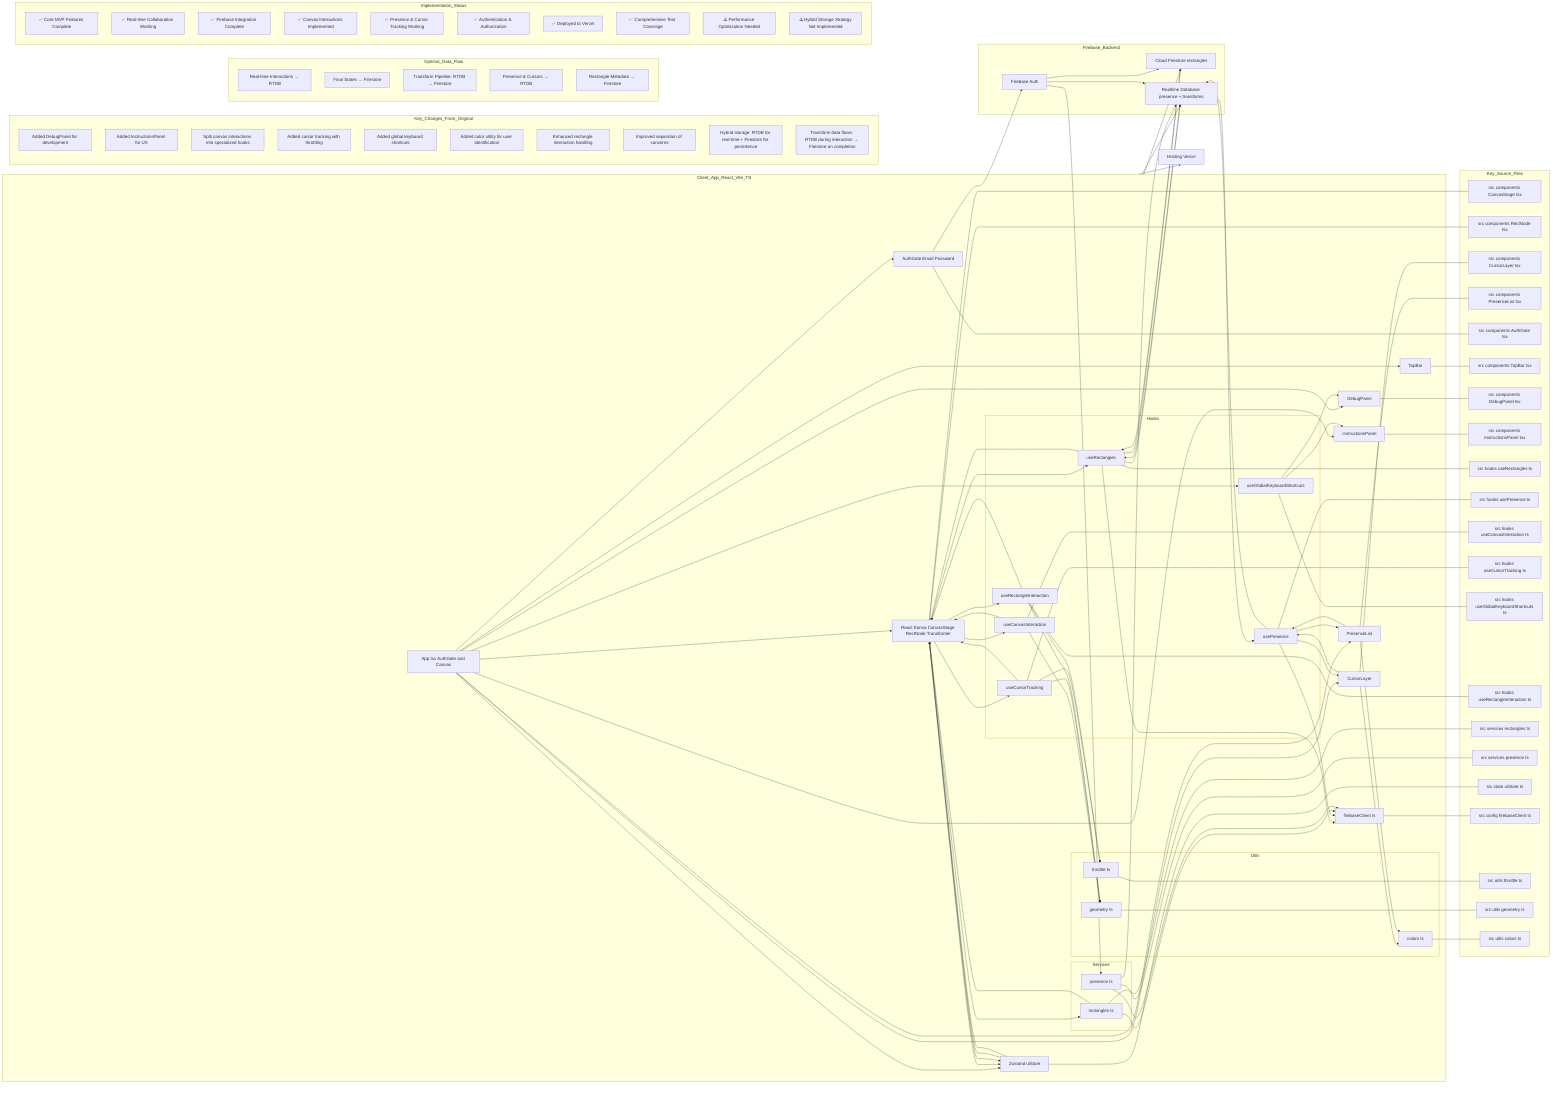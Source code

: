 graph LR

%% ================= FRONTEND APP =================
subgraph Client_App_React_Vite_TS
  direction LR

  A[App tsx AuthGate and Canvas]
  ZS[Zustand uiStore]
  K[React Konva CanvasStage RectNode Transformer]
  CU[CursorLayer]
  PL[PresenceList]
  TB[TopBar]
  DP[DebugPanel]
  IP[InstructionsPanel]

  subgraph Hooks
    direction TB
    HR[useRectangles]
    HP[usePresence]
    HCI[useCanvasInteraction]
    HCT[useCursorTracking]
    HGKS[useGlobalKeyboardShortcuts]
    HRI[useRectangleInteraction]
  end

  subgraph Services
    direction TB
    SR[rectangles ts]
    SP[presence ts]
  end

  subgraph Utils
    direction TB
    UTH[throttle ts]
    UGE[geometry ts]
    UCO[colors ts]
  end

  CF[firebaseClient ts]

  A --> K
  A --> TB
  A --> PL
  A --> CU
  A --> AG
  A --> ZS
  A --> DP
  A --> IP

  AG[AuthGate Email Password]

  K --> ZS
  ZS --> K
  K --> HR
  HR --> K
  K --> SR
  SR --> K
  K --> HCI
  HCI --> K
  K --> HCT
  HCT --> K
  K --> HRI
  HRI --> K
  
  CU --> HP
  HP --> CU
  PL --> HP
  HP --> PL
  
  A --> HGKS
  HGKS --> DP
  HGKS --> IP

  HR --> CF
  HP --> CF
  SR --> CF
  SP --> CF
  
  HCI --> UGE
  HCT --> UGE
  HCT --> UTH
  HRI --> UGE
  HRI --> UTH
  CU --> UCO
  PL --> UCO
end

%% ================= BACKEND FIREBASE =================
subgraph Firebase_Backend
  direction TB
  FA[Firebase Auth]
  FS[Cloud Firestore rectangles]
  RT[Realtime Database presence + transforms]
end

%% ================= HOSTING DEPLOY =================
H[Hosting Vercel]

%% ================= DATA AND AUTH FLOWS =================
AG --> FA
FA --> SP
FA --> FS
FA --> RT

SP --> RT
HP --> RT
RT --> HP

HR --> FS
FS --> HR
HR --> RT
RT --> HR

K --> ZS
ZS --> K

Client_App_React_Vite_TS --> FS
Client_App_React_Vite_TS --> RT

Client_App_React_Vite_TS --> H

%% ================= FILE STRUCTURE KEY PIECES =================
subgraph Key_Source_Files
  direction TB
  F1[src components CanvasStage tsx]
  F2[src components RectNode tsx]
  F3[src components CursorLayer tsx]
  F4[src components PresenceList tsx]
  F5[src components AuthGate tsx]
  F6[src components TopBar tsx]
  F7[src components DebugPanel tsx]
  F8[src components InstructionsPanel tsx]
  F9[src hooks useRectangles ts]
  F10[src hooks usePresence ts]
  F11[src hooks useCanvasInteraction ts]
  F12[src hooks useCursorTracking ts]
  F13[src hooks useGlobalKeyboardShortcuts ts]
  F14[src hooks useRectangleInteraction ts]
  F15[src services rectangles ts]
  F16[src services presence ts]
  F17[src state uiStore ts]
  F18[src config firebaseClient ts]
  F19[src utils throttle ts]
  F20[src utils geometry ts]
  F21[src utils colors ts]
end

K --- F1
K --- F2
CU --- F3
PL --- F4
AG --- F5
TB --- F6
DP --- F7
IP --- F8
HR --- F9
HP --- F10
HCI --- F11
HCT --- F12
HGKS --- F13
HRI --- F14
SR --- F15
SP --- F16
ZS --- F17
CF --- F18
UTH --- F19
UGE --- F20
UCO --- F21

%% ================= ARCHITECTURAL CHANGES FROM ORIGINAL =================
subgraph Key_Changes_From_Original
  direction TB
  C1[Added DebugPanel for development]
  C2[Added InstructionsPanel for UX]
  C3[Split canvas interactions into specialized hooks]
  C4[Added cursor tracking with throttling]
  C5[Added global keyboard shortcuts]
  C6[Added color utility for user identification]
  C7[Enhanced rectangle interaction handling]
  C8[Improved separation of concerns]
  C9[Hybrid storage: RTDB for real-time + Firestore for persistence]
  C10[Transform data flows: RTDB during interaction → Firestore on completion]
end

%% ================= OPTIMAL DATA FLOW STRATEGY =================
subgraph Optimal_Data_Flow
  direction TB
  D1[Real-time Interactions → RTDB]
  D2[Final States → Firestore]
  D3[Transform Pipeline: RTDB → Firestore]
  D4[Presence & Cursors → RTDB]
  D5[Rectangle Metadata → Firestore]
end

%% ================= IMPLEMENTATION STATUS =================
subgraph Implementation_Status
  direction TB
  S1[✅ Core MVP Features Complete]
  S2[✅ Real-time Collaboration Working]
  S3[✅ Firebase Integration Complete]
  S4[✅ Canvas Interactions Implemented]
  S5[✅ Presence & Cursor Tracking Working]
  S6[✅ Authentication & Authorization]
  S7[✅ Deployed to Vercel]
  S8[✅ Comprehensive Test Coverage]
  S9[⚠️ Performance Optimization Needed]
  S10[⚠️ Hybrid Storage Strategy Not Implemented]
end